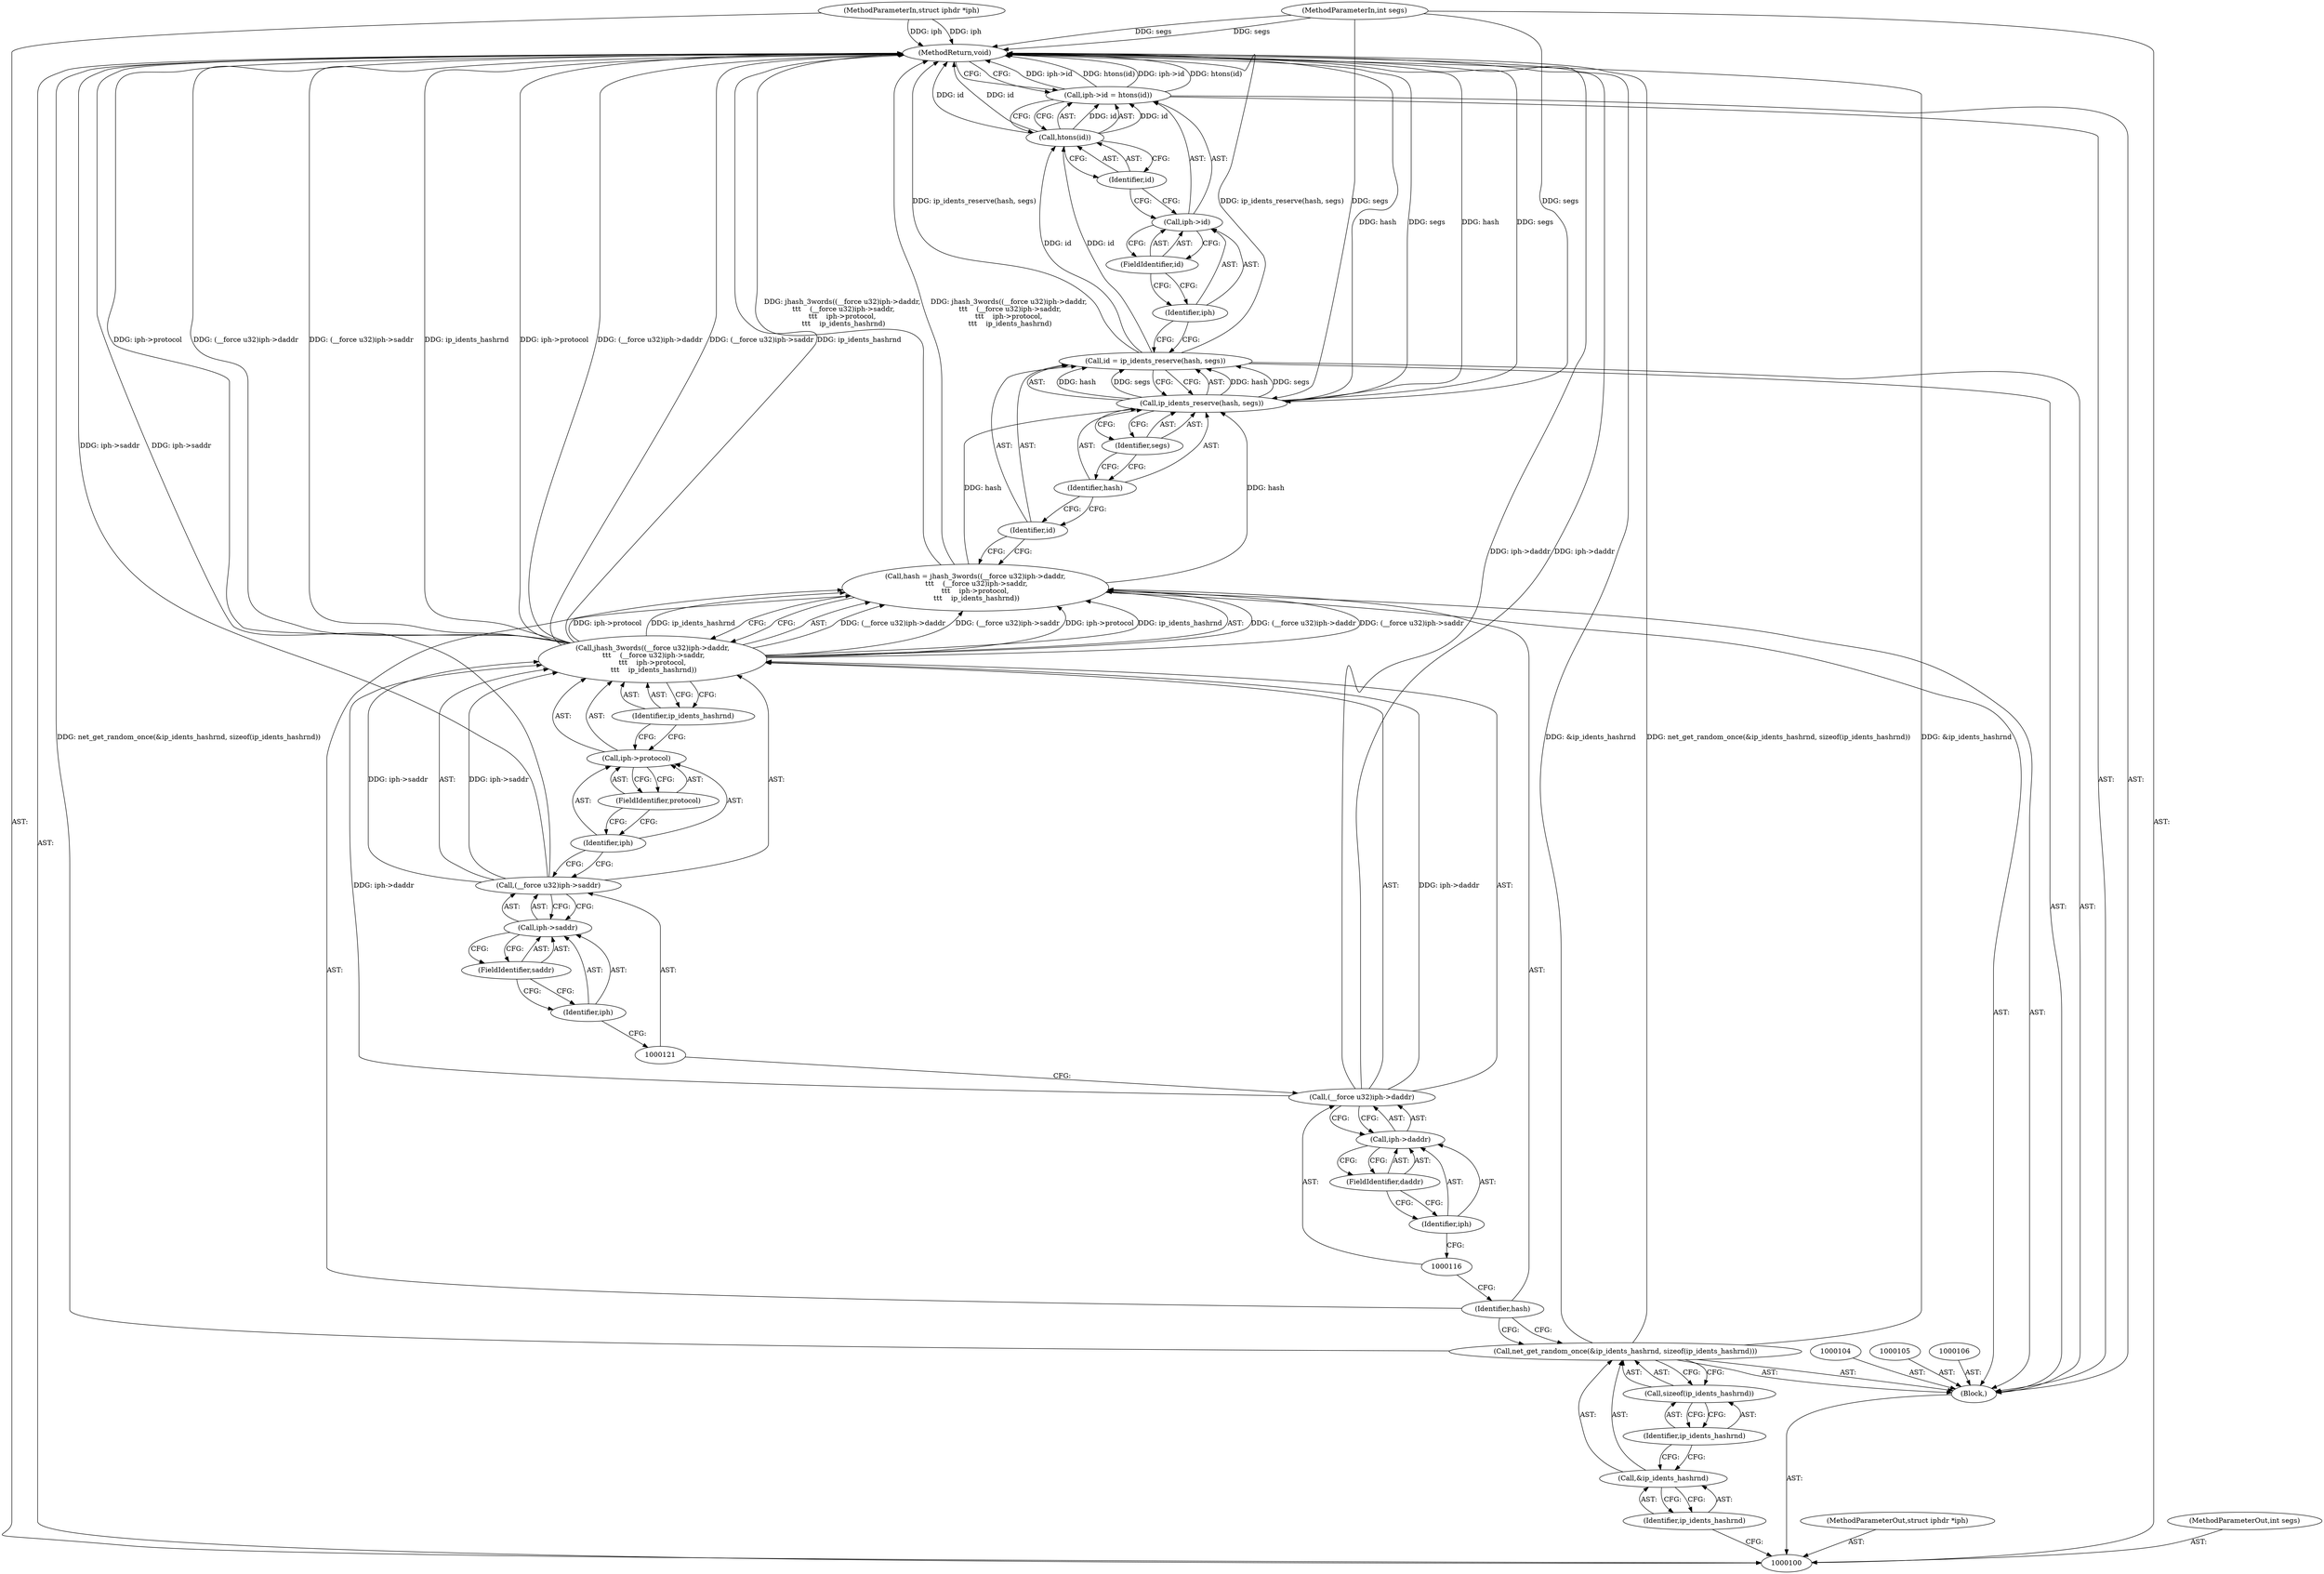 digraph "1_linux_55f0fc7a02de8f12757f4937143d8d5091b2e40b" {
"1000140" [label="(MethodReturn,void)"];
"1000101" [label="(MethodParameterIn,struct iphdr *iph)"];
"1000192" [label="(MethodParameterOut,struct iphdr *iph)"];
"1000102" [label="(MethodParameterIn,int segs)"];
"1000193" [label="(MethodParameterOut,int segs)"];
"1000127" [label="(FieldIdentifier,protocol)"];
"1000125" [label="(Call,iph->protocol)"];
"1000126" [label="(Identifier,iph)"];
"1000128" [label="(Identifier,ip_idents_hashrnd)"];
"1000129" [label="(Call,id = ip_idents_reserve(hash, segs))"];
"1000130" [label="(Identifier,id)"];
"1000132" [label="(Identifier,hash)"];
"1000133" [label="(Identifier,segs)"];
"1000131" [label="(Call,ip_idents_reserve(hash, segs))"];
"1000138" [label="(Call,htons(id))"];
"1000139" [label="(Identifier,id)"];
"1000134" [label="(Call,iph->id = htons(id))"];
"1000135" [label="(Call,iph->id)"];
"1000136" [label="(Identifier,iph)"];
"1000137" [label="(FieldIdentifier,id)"];
"1000103" [label="(Block,)"];
"1000107" [label="(Call,net_get_random_once(&ip_idents_hashrnd, sizeof(ip_idents_hashrnd)))"];
"1000108" [label="(Call,&ip_idents_hashrnd)"];
"1000109" [label="(Identifier,ip_idents_hashrnd)"];
"1000110" [label="(Call,sizeof(ip_idents_hashrnd))"];
"1000111" [label="(Identifier,ip_idents_hashrnd)"];
"1000112" [label="(Call,hash = jhash_3words((__force u32)iph->daddr,\n \t\t\t    (__force u32)iph->saddr,\n\t\t\t    iph->protocol,\n \t\t\t    ip_idents_hashrnd))"];
"1000113" [label="(Identifier,hash)"];
"1000115" [label="(Call,(__force u32)iph->daddr)"];
"1000117" [label="(Call,iph->daddr)"];
"1000118" [label="(Identifier,iph)"];
"1000119" [label="(FieldIdentifier,daddr)"];
"1000114" [label="(Call,jhash_3words((__force u32)iph->daddr,\n \t\t\t    (__force u32)iph->saddr,\n\t\t\t    iph->protocol,\n \t\t\t    ip_idents_hashrnd))"];
"1000122" [label="(Call,iph->saddr)"];
"1000123" [label="(Identifier,iph)"];
"1000124" [label="(FieldIdentifier,saddr)"];
"1000120" [label="(Call,(__force u32)iph->saddr)"];
"1000140" -> "1000100"  [label="AST: "];
"1000140" -> "1000134"  [label="CFG: "];
"1000115" -> "1000140"  [label="DDG: iph->daddr"];
"1000114" -> "1000140"  [label="DDG: iph->protocol"];
"1000114" -> "1000140"  [label="DDG: (__force u32)iph->daddr"];
"1000114" -> "1000140"  [label="DDG: (__force u32)iph->saddr"];
"1000114" -> "1000140"  [label="DDG: ip_idents_hashrnd"];
"1000107" -> "1000140"  [label="DDG: &ip_idents_hashrnd"];
"1000107" -> "1000140"  [label="DDG: net_get_random_once(&ip_idents_hashrnd, sizeof(ip_idents_hashrnd))"];
"1000112" -> "1000140"  [label="DDG: jhash_3words((__force u32)iph->daddr,\n \t\t\t    (__force u32)iph->saddr,\n\t\t\t    iph->protocol,\n \t\t\t    ip_idents_hashrnd)"];
"1000120" -> "1000140"  [label="DDG: iph->saddr"];
"1000129" -> "1000140"  [label="DDG: ip_idents_reserve(hash, segs)"];
"1000131" -> "1000140"  [label="DDG: hash"];
"1000131" -> "1000140"  [label="DDG: segs"];
"1000138" -> "1000140"  [label="DDG: id"];
"1000102" -> "1000140"  [label="DDG: segs"];
"1000134" -> "1000140"  [label="DDG: iph->id"];
"1000134" -> "1000140"  [label="DDG: htons(id)"];
"1000101" -> "1000140"  [label="DDG: iph"];
"1000101" -> "1000100"  [label="AST: "];
"1000101" -> "1000140"  [label="DDG: iph"];
"1000192" -> "1000100"  [label="AST: "];
"1000102" -> "1000100"  [label="AST: "];
"1000102" -> "1000140"  [label="DDG: segs"];
"1000102" -> "1000131"  [label="DDG: segs"];
"1000193" -> "1000100"  [label="AST: "];
"1000127" -> "1000125"  [label="AST: "];
"1000127" -> "1000126"  [label="CFG: "];
"1000125" -> "1000127"  [label="CFG: "];
"1000125" -> "1000114"  [label="AST: "];
"1000125" -> "1000127"  [label="CFG: "];
"1000126" -> "1000125"  [label="AST: "];
"1000127" -> "1000125"  [label="AST: "];
"1000128" -> "1000125"  [label="CFG: "];
"1000126" -> "1000125"  [label="AST: "];
"1000126" -> "1000120"  [label="CFG: "];
"1000127" -> "1000126"  [label="CFG: "];
"1000128" -> "1000114"  [label="AST: "];
"1000128" -> "1000125"  [label="CFG: "];
"1000114" -> "1000128"  [label="CFG: "];
"1000129" -> "1000103"  [label="AST: "];
"1000129" -> "1000131"  [label="CFG: "];
"1000130" -> "1000129"  [label="AST: "];
"1000131" -> "1000129"  [label="AST: "];
"1000136" -> "1000129"  [label="CFG: "];
"1000129" -> "1000140"  [label="DDG: ip_idents_reserve(hash, segs)"];
"1000131" -> "1000129"  [label="DDG: hash"];
"1000131" -> "1000129"  [label="DDG: segs"];
"1000129" -> "1000138"  [label="DDG: id"];
"1000130" -> "1000129"  [label="AST: "];
"1000130" -> "1000112"  [label="CFG: "];
"1000132" -> "1000130"  [label="CFG: "];
"1000132" -> "1000131"  [label="AST: "];
"1000132" -> "1000130"  [label="CFG: "];
"1000133" -> "1000132"  [label="CFG: "];
"1000133" -> "1000131"  [label="AST: "];
"1000133" -> "1000132"  [label="CFG: "];
"1000131" -> "1000133"  [label="CFG: "];
"1000131" -> "1000129"  [label="AST: "];
"1000131" -> "1000133"  [label="CFG: "];
"1000132" -> "1000131"  [label="AST: "];
"1000133" -> "1000131"  [label="AST: "];
"1000129" -> "1000131"  [label="CFG: "];
"1000131" -> "1000140"  [label="DDG: hash"];
"1000131" -> "1000140"  [label="DDG: segs"];
"1000131" -> "1000129"  [label="DDG: hash"];
"1000131" -> "1000129"  [label="DDG: segs"];
"1000112" -> "1000131"  [label="DDG: hash"];
"1000102" -> "1000131"  [label="DDG: segs"];
"1000138" -> "1000134"  [label="AST: "];
"1000138" -> "1000139"  [label="CFG: "];
"1000139" -> "1000138"  [label="AST: "];
"1000134" -> "1000138"  [label="CFG: "];
"1000138" -> "1000140"  [label="DDG: id"];
"1000138" -> "1000134"  [label="DDG: id"];
"1000129" -> "1000138"  [label="DDG: id"];
"1000139" -> "1000138"  [label="AST: "];
"1000139" -> "1000135"  [label="CFG: "];
"1000138" -> "1000139"  [label="CFG: "];
"1000134" -> "1000103"  [label="AST: "];
"1000134" -> "1000138"  [label="CFG: "];
"1000135" -> "1000134"  [label="AST: "];
"1000138" -> "1000134"  [label="AST: "];
"1000140" -> "1000134"  [label="CFG: "];
"1000134" -> "1000140"  [label="DDG: iph->id"];
"1000134" -> "1000140"  [label="DDG: htons(id)"];
"1000138" -> "1000134"  [label="DDG: id"];
"1000135" -> "1000134"  [label="AST: "];
"1000135" -> "1000137"  [label="CFG: "];
"1000136" -> "1000135"  [label="AST: "];
"1000137" -> "1000135"  [label="AST: "];
"1000139" -> "1000135"  [label="CFG: "];
"1000136" -> "1000135"  [label="AST: "];
"1000136" -> "1000129"  [label="CFG: "];
"1000137" -> "1000136"  [label="CFG: "];
"1000137" -> "1000135"  [label="AST: "];
"1000137" -> "1000136"  [label="CFG: "];
"1000135" -> "1000137"  [label="CFG: "];
"1000103" -> "1000100"  [label="AST: "];
"1000104" -> "1000103"  [label="AST: "];
"1000105" -> "1000103"  [label="AST: "];
"1000106" -> "1000103"  [label="AST: "];
"1000107" -> "1000103"  [label="AST: "];
"1000112" -> "1000103"  [label="AST: "];
"1000129" -> "1000103"  [label="AST: "];
"1000134" -> "1000103"  [label="AST: "];
"1000107" -> "1000103"  [label="AST: "];
"1000107" -> "1000110"  [label="CFG: "];
"1000108" -> "1000107"  [label="AST: "];
"1000110" -> "1000107"  [label="AST: "];
"1000113" -> "1000107"  [label="CFG: "];
"1000107" -> "1000140"  [label="DDG: &ip_idents_hashrnd"];
"1000107" -> "1000140"  [label="DDG: net_get_random_once(&ip_idents_hashrnd, sizeof(ip_idents_hashrnd))"];
"1000108" -> "1000107"  [label="AST: "];
"1000108" -> "1000109"  [label="CFG: "];
"1000109" -> "1000108"  [label="AST: "];
"1000111" -> "1000108"  [label="CFG: "];
"1000109" -> "1000108"  [label="AST: "];
"1000109" -> "1000100"  [label="CFG: "];
"1000108" -> "1000109"  [label="CFG: "];
"1000110" -> "1000107"  [label="AST: "];
"1000110" -> "1000111"  [label="CFG: "];
"1000111" -> "1000110"  [label="AST: "];
"1000107" -> "1000110"  [label="CFG: "];
"1000111" -> "1000110"  [label="AST: "];
"1000111" -> "1000108"  [label="CFG: "];
"1000110" -> "1000111"  [label="CFG: "];
"1000112" -> "1000103"  [label="AST: "];
"1000112" -> "1000114"  [label="CFG: "];
"1000113" -> "1000112"  [label="AST: "];
"1000114" -> "1000112"  [label="AST: "];
"1000130" -> "1000112"  [label="CFG: "];
"1000112" -> "1000140"  [label="DDG: jhash_3words((__force u32)iph->daddr,\n \t\t\t    (__force u32)iph->saddr,\n\t\t\t    iph->protocol,\n \t\t\t    ip_idents_hashrnd)"];
"1000114" -> "1000112"  [label="DDG: (__force u32)iph->daddr"];
"1000114" -> "1000112"  [label="DDG: (__force u32)iph->saddr"];
"1000114" -> "1000112"  [label="DDG: iph->protocol"];
"1000114" -> "1000112"  [label="DDG: ip_idents_hashrnd"];
"1000112" -> "1000131"  [label="DDG: hash"];
"1000113" -> "1000112"  [label="AST: "];
"1000113" -> "1000107"  [label="CFG: "];
"1000116" -> "1000113"  [label="CFG: "];
"1000115" -> "1000114"  [label="AST: "];
"1000115" -> "1000117"  [label="CFG: "];
"1000116" -> "1000115"  [label="AST: "];
"1000117" -> "1000115"  [label="AST: "];
"1000121" -> "1000115"  [label="CFG: "];
"1000115" -> "1000140"  [label="DDG: iph->daddr"];
"1000115" -> "1000114"  [label="DDG: iph->daddr"];
"1000117" -> "1000115"  [label="AST: "];
"1000117" -> "1000119"  [label="CFG: "];
"1000118" -> "1000117"  [label="AST: "];
"1000119" -> "1000117"  [label="AST: "];
"1000115" -> "1000117"  [label="CFG: "];
"1000118" -> "1000117"  [label="AST: "];
"1000118" -> "1000116"  [label="CFG: "];
"1000119" -> "1000118"  [label="CFG: "];
"1000119" -> "1000117"  [label="AST: "];
"1000119" -> "1000118"  [label="CFG: "];
"1000117" -> "1000119"  [label="CFG: "];
"1000114" -> "1000112"  [label="AST: "];
"1000114" -> "1000128"  [label="CFG: "];
"1000115" -> "1000114"  [label="AST: "];
"1000120" -> "1000114"  [label="AST: "];
"1000125" -> "1000114"  [label="AST: "];
"1000128" -> "1000114"  [label="AST: "];
"1000112" -> "1000114"  [label="CFG: "];
"1000114" -> "1000140"  [label="DDG: iph->protocol"];
"1000114" -> "1000140"  [label="DDG: (__force u32)iph->daddr"];
"1000114" -> "1000140"  [label="DDG: (__force u32)iph->saddr"];
"1000114" -> "1000140"  [label="DDG: ip_idents_hashrnd"];
"1000114" -> "1000112"  [label="DDG: (__force u32)iph->daddr"];
"1000114" -> "1000112"  [label="DDG: (__force u32)iph->saddr"];
"1000114" -> "1000112"  [label="DDG: iph->protocol"];
"1000114" -> "1000112"  [label="DDG: ip_idents_hashrnd"];
"1000115" -> "1000114"  [label="DDG: iph->daddr"];
"1000120" -> "1000114"  [label="DDG: iph->saddr"];
"1000122" -> "1000120"  [label="AST: "];
"1000122" -> "1000124"  [label="CFG: "];
"1000123" -> "1000122"  [label="AST: "];
"1000124" -> "1000122"  [label="AST: "];
"1000120" -> "1000122"  [label="CFG: "];
"1000123" -> "1000122"  [label="AST: "];
"1000123" -> "1000121"  [label="CFG: "];
"1000124" -> "1000123"  [label="CFG: "];
"1000124" -> "1000122"  [label="AST: "];
"1000124" -> "1000123"  [label="CFG: "];
"1000122" -> "1000124"  [label="CFG: "];
"1000120" -> "1000114"  [label="AST: "];
"1000120" -> "1000122"  [label="CFG: "];
"1000121" -> "1000120"  [label="AST: "];
"1000122" -> "1000120"  [label="AST: "];
"1000126" -> "1000120"  [label="CFG: "];
"1000120" -> "1000140"  [label="DDG: iph->saddr"];
"1000120" -> "1000114"  [label="DDG: iph->saddr"];
}
